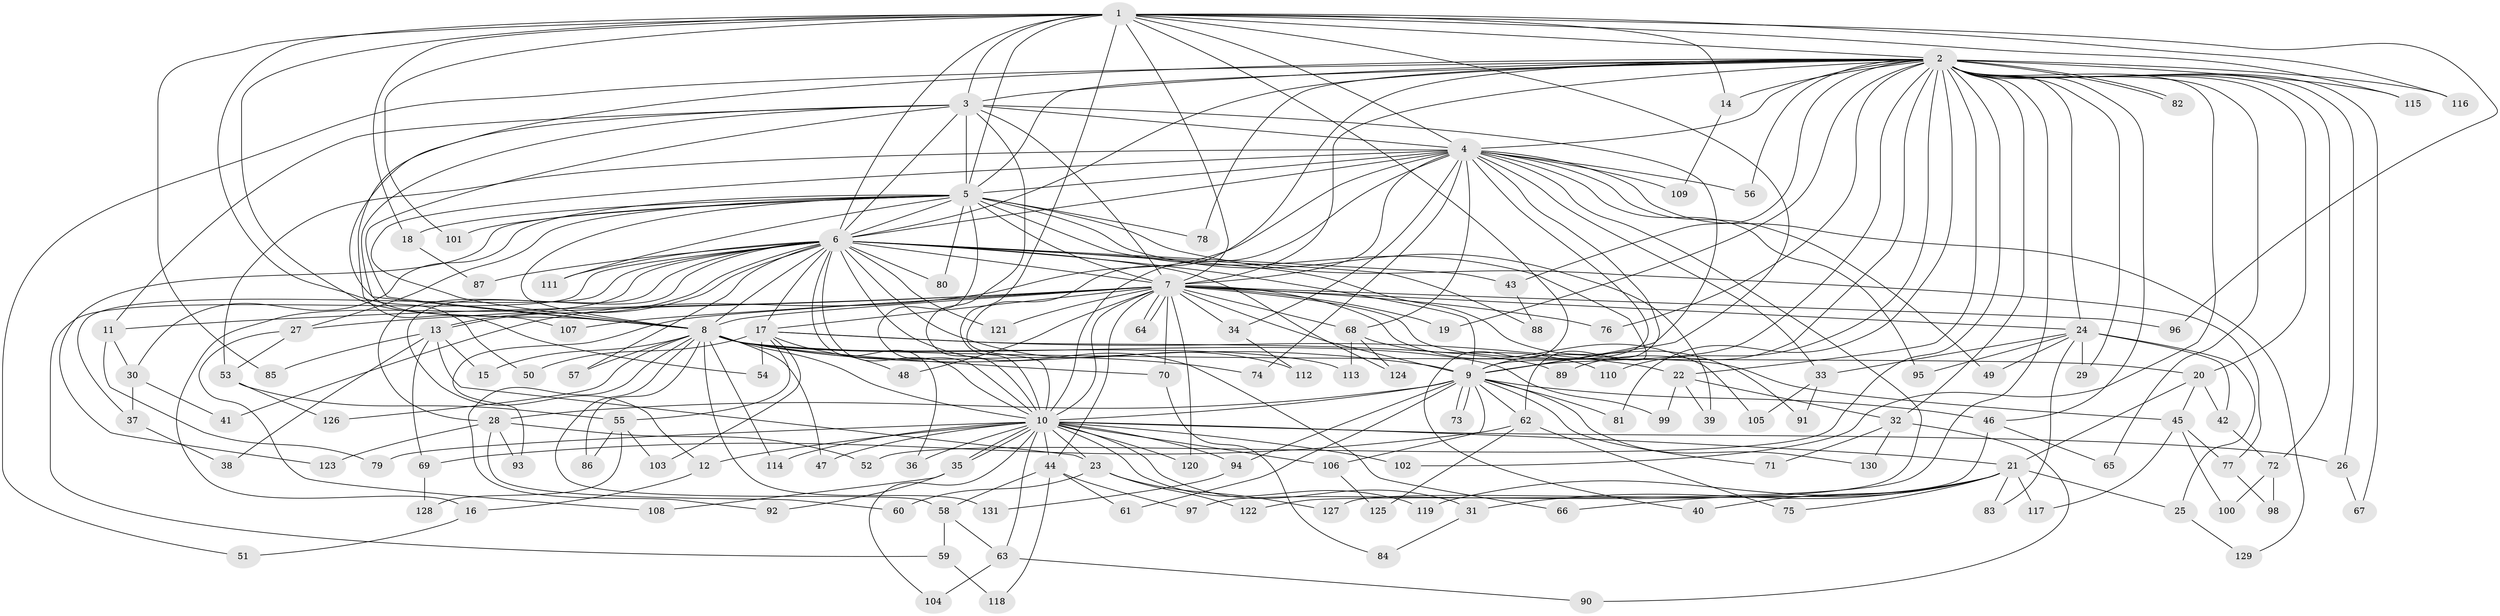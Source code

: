 // coarse degree distribution, {24: 0.009900990099009901, 30: 0.009900990099009901, 10: 0.019801980198019802, 36: 0.009900990099009901, 26: 0.019801980198019802, 21: 0.009900990099009901, 20: 0.009900990099009901, 6: 0.0297029702970297, 3: 0.12871287128712872, 7: 0.019801980198019802, 8: 0.009900990099009901, 2: 0.5841584158415841, 5: 0.04950495049504951, 9: 0.009900990099009901, 4: 0.0594059405940594, 1: 0.019801980198019802}
// Generated by graph-tools (version 1.1) at 2025/41/03/06/25 10:41:31]
// undirected, 131 vertices, 287 edges
graph export_dot {
graph [start="1"]
  node [color=gray90,style=filled];
  1;
  2;
  3;
  4;
  5;
  6;
  7;
  8;
  9;
  10;
  11;
  12;
  13;
  14;
  15;
  16;
  17;
  18;
  19;
  20;
  21;
  22;
  23;
  24;
  25;
  26;
  27;
  28;
  29;
  30;
  31;
  32;
  33;
  34;
  35;
  36;
  37;
  38;
  39;
  40;
  41;
  42;
  43;
  44;
  45;
  46;
  47;
  48;
  49;
  50;
  51;
  52;
  53;
  54;
  55;
  56;
  57;
  58;
  59;
  60;
  61;
  62;
  63;
  64;
  65;
  66;
  67;
  68;
  69;
  70;
  71;
  72;
  73;
  74;
  75;
  76;
  77;
  78;
  79;
  80;
  81;
  82;
  83;
  84;
  85;
  86;
  87;
  88;
  89;
  90;
  91;
  92;
  93;
  94;
  95;
  96;
  97;
  98;
  99;
  100;
  101;
  102;
  103;
  104;
  105;
  106;
  107;
  108;
  109;
  110;
  111;
  112;
  113;
  114;
  115;
  116;
  117;
  118;
  119;
  120;
  121;
  122;
  123;
  124;
  125;
  126;
  127;
  128;
  129;
  130;
  131;
  1 -- 2;
  1 -- 3;
  1 -- 4;
  1 -- 5;
  1 -- 6;
  1 -- 7;
  1 -- 8;
  1 -- 9;
  1 -- 10;
  1 -- 14;
  1 -- 18;
  1 -- 40;
  1 -- 50;
  1 -- 85;
  1 -- 96;
  1 -- 101;
  1 -- 115;
  1 -- 116;
  2 -- 3;
  2 -- 4;
  2 -- 5;
  2 -- 6;
  2 -- 7;
  2 -- 8;
  2 -- 9;
  2 -- 10;
  2 -- 14;
  2 -- 19;
  2 -- 20;
  2 -- 22;
  2 -- 24;
  2 -- 26;
  2 -- 29;
  2 -- 32;
  2 -- 43;
  2 -- 46;
  2 -- 51;
  2 -- 52;
  2 -- 56;
  2 -- 65;
  2 -- 67;
  2 -- 72;
  2 -- 76;
  2 -- 78;
  2 -- 81;
  2 -- 82;
  2 -- 82;
  2 -- 89;
  2 -- 102;
  2 -- 110;
  2 -- 115;
  2 -- 116;
  2 -- 122;
  3 -- 4;
  3 -- 5;
  3 -- 6;
  3 -- 7;
  3 -- 8;
  3 -- 9;
  3 -- 10;
  3 -- 11;
  3 -- 54;
  3 -- 107;
  4 -- 5;
  4 -- 6;
  4 -- 7;
  4 -- 8;
  4 -- 9;
  4 -- 10;
  4 -- 33;
  4 -- 34;
  4 -- 41;
  4 -- 49;
  4 -- 53;
  4 -- 56;
  4 -- 62;
  4 -- 68;
  4 -- 74;
  4 -- 95;
  4 -- 97;
  4 -- 109;
  4 -- 129;
  5 -- 6;
  5 -- 7;
  5 -- 8;
  5 -- 9;
  5 -- 10;
  5 -- 18;
  5 -- 27;
  5 -- 30;
  5 -- 39;
  5 -- 77;
  5 -- 78;
  5 -- 80;
  5 -- 101;
  5 -- 111;
  5 -- 123;
  6 -- 7;
  6 -- 8;
  6 -- 9;
  6 -- 10;
  6 -- 12;
  6 -- 13;
  6 -- 13;
  6 -- 16;
  6 -- 17;
  6 -- 28;
  6 -- 36;
  6 -- 37;
  6 -- 43;
  6 -- 57;
  6 -- 59;
  6 -- 66;
  6 -- 80;
  6 -- 87;
  6 -- 88;
  6 -- 91;
  6 -- 111;
  6 -- 112;
  6 -- 121;
  6 -- 124;
  7 -- 8;
  7 -- 9;
  7 -- 10;
  7 -- 11;
  7 -- 17;
  7 -- 19;
  7 -- 24;
  7 -- 27;
  7 -- 34;
  7 -- 44;
  7 -- 45;
  7 -- 48;
  7 -- 64;
  7 -- 64;
  7 -- 68;
  7 -- 70;
  7 -- 76;
  7 -- 93;
  7 -- 96;
  7 -- 105;
  7 -- 107;
  7 -- 120;
  7 -- 121;
  8 -- 9;
  8 -- 10;
  8 -- 15;
  8 -- 20;
  8 -- 47;
  8 -- 57;
  8 -- 58;
  8 -- 70;
  8 -- 74;
  8 -- 86;
  8 -- 92;
  8 -- 99;
  8 -- 113;
  8 -- 114;
  8 -- 126;
  8 -- 131;
  9 -- 10;
  9 -- 28;
  9 -- 46;
  9 -- 61;
  9 -- 62;
  9 -- 71;
  9 -- 73;
  9 -- 73;
  9 -- 81;
  9 -- 94;
  9 -- 106;
  9 -- 130;
  10 -- 12;
  10 -- 21;
  10 -- 23;
  10 -- 26;
  10 -- 31;
  10 -- 35;
  10 -- 35;
  10 -- 36;
  10 -- 44;
  10 -- 47;
  10 -- 63;
  10 -- 79;
  10 -- 94;
  10 -- 102;
  10 -- 104;
  10 -- 106;
  10 -- 114;
  10 -- 119;
  10 -- 120;
  11 -- 30;
  11 -- 79;
  12 -- 16;
  13 -- 15;
  13 -- 23;
  13 -- 38;
  13 -- 69;
  13 -- 85;
  14 -- 109;
  16 -- 51;
  17 -- 22;
  17 -- 48;
  17 -- 50;
  17 -- 54;
  17 -- 55;
  17 -- 89;
  17 -- 103;
  18 -- 87;
  20 -- 21;
  20 -- 42;
  20 -- 45;
  21 -- 25;
  21 -- 31;
  21 -- 40;
  21 -- 66;
  21 -- 75;
  21 -- 83;
  21 -- 117;
  21 -- 119;
  22 -- 32;
  22 -- 39;
  22 -- 99;
  23 -- 60;
  23 -- 122;
  23 -- 127;
  24 -- 25;
  24 -- 29;
  24 -- 33;
  24 -- 42;
  24 -- 49;
  24 -- 83;
  24 -- 95;
  25 -- 129;
  26 -- 67;
  27 -- 53;
  27 -- 108;
  28 -- 52;
  28 -- 60;
  28 -- 93;
  28 -- 123;
  30 -- 37;
  30 -- 41;
  31 -- 84;
  32 -- 71;
  32 -- 90;
  32 -- 130;
  33 -- 91;
  33 -- 105;
  34 -- 112;
  35 -- 92;
  35 -- 108;
  37 -- 38;
  42 -- 72;
  43 -- 88;
  44 -- 58;
  44 -- 61;
  44 -- 97;
  44 -- 118;
  45 -- 77;
  45 -- 100;
  45 -- 117;
  46 -- 65;
  46 -- 127;
  53 -- 55;
  53 -- 126;
  55 -- 86;
  55 -- 103;
  55 -- 128;
  58 -- 59;
  58 -- 63;
  59 -- 118;
  62 -- 69;
  62 -- 75;
  62 -- 125;
  63 -- 90;
  63 -- 104;
  68 -- 110;
  68 -- 113;
  68 -- 124;
  69 -- 128;
  70 -- 84;
  72 -- 98;
  72 -- 100;
  77 -- 98;
  94 -- 131;
  106 -- 125;
}
